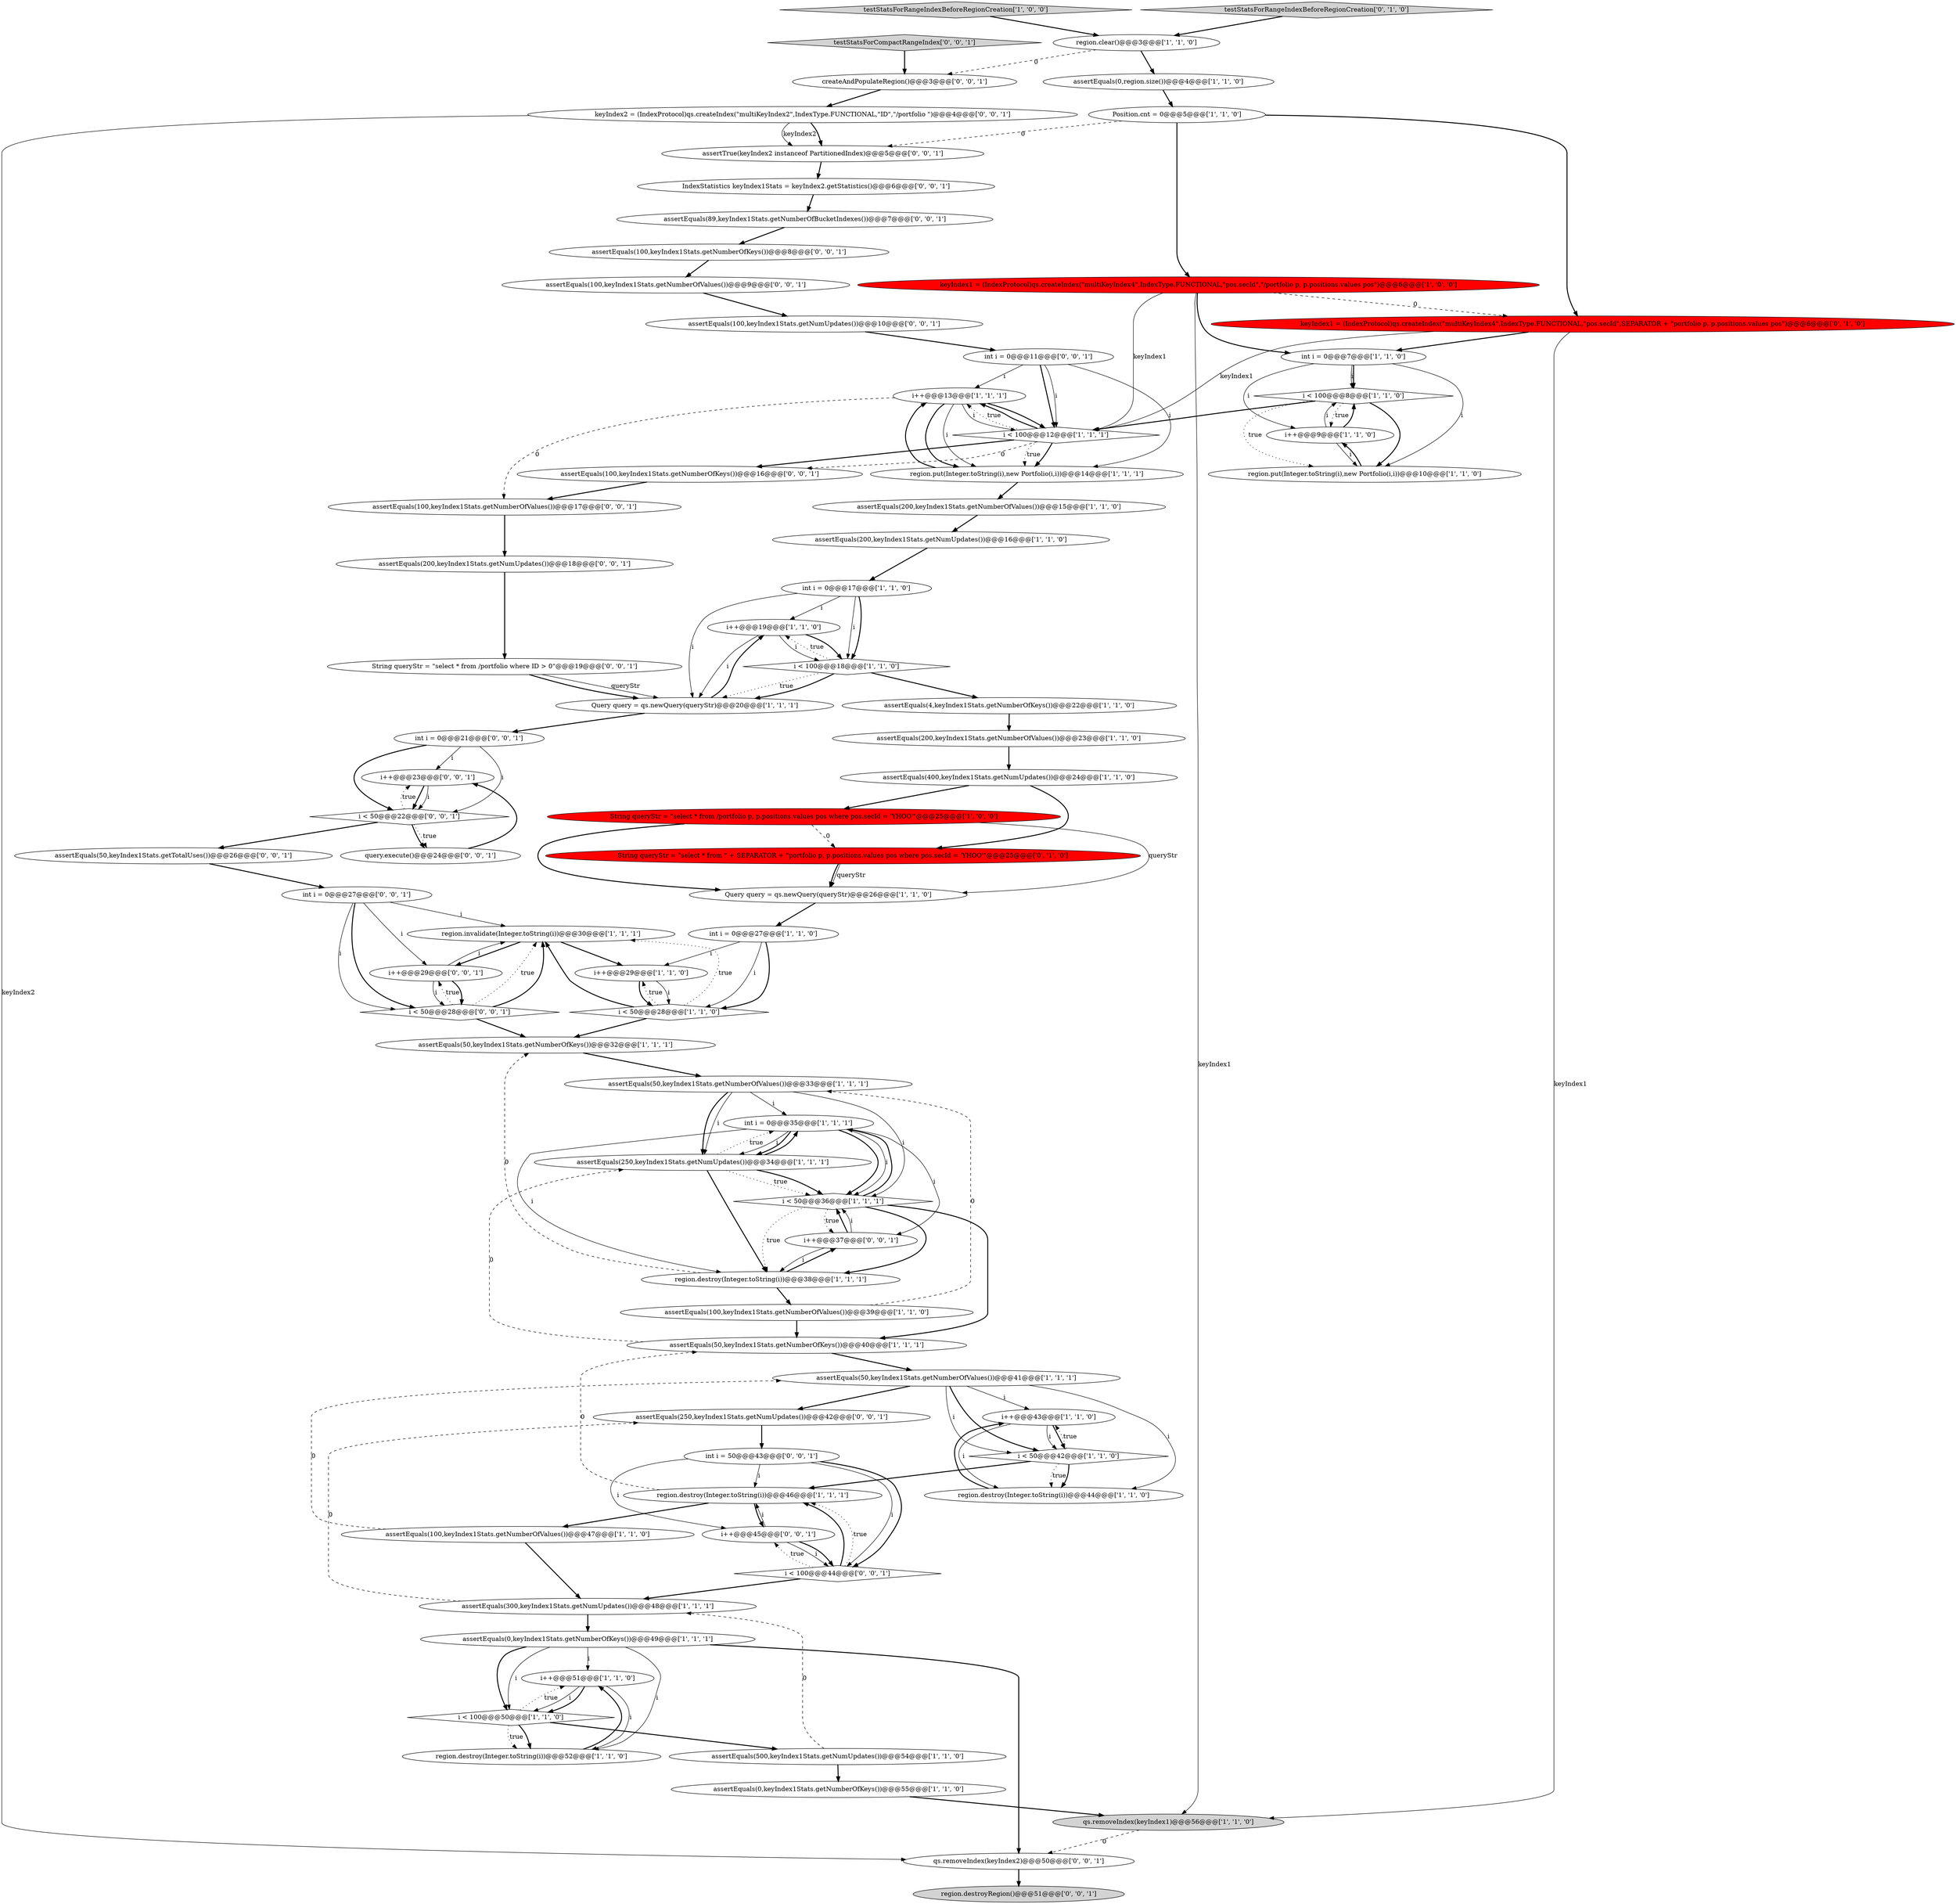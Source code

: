 digraph {
56 [style = filled, label = "assertTrue(keyIndex2 instanceof PartitionedIndex)@@@5@@@['0', '0', '1']", fillcolor = white, shape = ellipse image = "AAA0AAABBB3BBB"];
29 [style = filled, label = "Position.cnt = 0@@@5@@@['1', '1', '0']", fillcolor = white, shape = ellipse image = "AAA0AAABBB1BBB"];
8 [style = filled, label = "i++@@@13@@@['1', '1', '1']", fillcolor = white, shape = ellipse image = "AAA0AAABBB1BBB"];
68 [style = filled, label = "query.execute()@@@24@@@['0', '0', '1']", fillcolor = white, shape = ellipse image = "AAA0AAABBB3BBB"];
19 [style = filled, label = "int i = 0@@@35@@@['1', '1', '1']", fillcolor = white, shape = ellipse image = "AAA0AAABBB1BBB"];
67 [style = filled, label = "assertEquals(250,keyIndex1Stats.getNumUpdates())@@@42@@@['0', '0', '1']", fillcolor = white, shape = ellipse image = "AAA0AAABBB3BBB"];
48 [style = filled, label = "assertEquals(100,keyIndex1Stats.getNumberOfValues())@@@39@@@['1', '1', '0']", fillcolor = white, shape = ellipse image = "AAA0AAABBB1BBB"];
24 [style = filled, label = "int i = 0@@@27@@@['1', '1', '0']", fillcolor = white, shape = ellipse image = "AAA0AAABBB1BBB"];
35 [style = filled, label = "assertEquals(0,keyIndex1Stats.getNumberOfKeys())@@@49@@@['1', '1', '1']", fillcolor = white, shape = ellipse image = "AAA0AAABBB1BBB"];
31 [style = filled, label = "assertEquals(250,keyIndex1Stats.getNumUpdates())@@@34@@@['1', '1', '1']", fillcolor = white, shape = ellipse image = "AAA0AAABBB1BBB"];
40 [style = filled, label = "i++@@@19@@@['1', '1', '0']", fillcolor = white, shape = ellipse image = "AAA0AAABBB1BBB"];
44 [style = filled, label = "region.invalidate(Integer.toString(i))@@@30@@@['1', '1', '1']", fillcolor = white, shape = ellipse image = "AAA0AAABBB1BBB"];
76 [style = filled, label = "i < 50@@@28@@@['0', '0', '1']", fillcolor = white, shape = diamond image = "AAA0AAABBB3BBB"];
41 [style = filled, label = "assertEquals(50,keyIndex1Stats.getNumberOfValues())@@@41@@@['1', '1', '1']", fillcolor = white, shape = ellipse image = "AAA0AAABBB1BBB"];
46 [style = filled, label = "assertEquals(500,keyIndex1Stats.getNumUpdates())@@@54@@@['1', '1', '0']", fillcolor = white, shape = ellipse image = "AAA0AAABBB1BBB"];
80 [style = filled, label = "createAndPopulateRegion()@@@3@@@['0', '0', '1']", fillcolor = white, shape = ellipse image = "AAA0AAABBB3BBB"];
12 [style = filled, label = "i < 100@@@8@@@['1', '1', '0']", fillcolor = white, shape = diamond image = "AAA0AAABBB1BBB"];
75 [style = filled, label = "int i = 0@@@27@@@['0', '0', '1']", fillcolor = white, shape = ellipse image = "AAA0AAABBB3BBB"];
26 [style = filled, label = "assertEquals(100,keyIndex1Stats.getNumberOfValues())@@@47@@@['1', '1', '0']", fillcolor = white, shape = ellipse image = "AAA0AAABBB1BBB"];
30 [style = filled, label = "qs.removeIndex(keyIndex1)@@@56@@@['1', '1', '0']", fillcolor = lightgray, shape = ellipse image = "AAA0AAABBB1BBB"];
51 [style = filled, label = "keyIndex1 = (IndexProtocol)qs.createIndex(\"multiKeyIndex4\",IndexType.FUNCTIONAL,\"pos.secId\",SEPARATOR + \"portfolio p, p.positions.values pos\")@@@6@@@['0', '1', '0']", fillcolor = red, shape = ellipse image = "AAA1AAABBB2BBB"];
55 [style = filled, label = "i++@@@23@@@['0', '0', '1']", fillcolor = white, shape = ellipse image = "AAA0AAABBB3BBB"];
70 [style = filled, label = "assertEquals(100,keyIndex1Stats.getNumUpdates())@@@10@@@['0', '0', '1']", fillcolor = white, shape = ellipse image = "AAA0AAABBB3BBB"];
34 [style = filled, label = "String queryStr = \"select * from /portfolio p, p.positions.values pos where pos.secId = 'YHOO'\"@@@25@@@['1', '0', '0']", fillcolor = red, shape = ellipse image = "AAA1AAABBB1BBB"];
37 [style = filled, label = "assertEquals(400,keyIndex1Stats.getNumUpdates())@@@24@@@['1', '1', '0']", fillcolor = white, shape = ellipse image = "AAA0AAABBB1BBB"];
66 [style = filled, label = "assertEquals(100,keyIndex1Stats.getNumberOfKeys())@@@16@@@['0', '0', '1']", fillcolor = white, shape = ellipse image = "AAA0AAABBB3BBB"];
50 [style = filled, label = "String queryStr = \"select * from \" + SEPARATOR + \"portfolio p, p.positions.values pos where pos.secId = 'YHOO'\"@@@25@@@['0', '1', '0']", fillcolor = red, shape = ellipse image = "AAA1AAABBB2BBB"];
16 [style = filled, label = "region.destroy(Integer.toString(i))@@@46@@@['1', '1', '1']", fillcolor = white, shape = ellipse image = "AAA0AAABBB1BBB"];
45 [style = filled, label = "region.destroy(Integer.toString(i))@@@38@@@['1', '1', '1']", fillcolor = white, shape = ellipse image = "AAA0AAABBB1BBB"];
73 [style = filled, label = "testStatsForCompactRangeIndex['0', '0', '1']", fillcolor = lightgray, shape = diamond image = "AAA0AAABBB3BBB"];
15 [style = filled, label = "keyIndex1 = (IndexProtocol)qs.createIndex(\"multiKeyIndex4\",IndexType.FUNCTIONAL,\"pos.secId\",\"/portfolio p, p.positions.values pos\")@@@6@@@['1', '0', '0']", fillcolor = red, shape = ellipse image = "AAA1AAABBB1BBB"];
64 [style = filled, label = "keyIndex2 = (IndexProtocol)qs.createIndex(\"multiKeyIndex2\",IndexType.FUNCTIONAL,\"ID\",\"/portfolio \")@@@4@@@['0', '0', '1']", fillcolor = white, shape = ellipse image = "AAA0AAABBB3BBB"];
71 [style = filled, label = "i++@@@29@@@['0', '0', '1']", fillcolor = white, shape = ellipse image = "AAA0AAABBB3BBB"];
28 [style = filled, label = "assertEquals(200,keyIndex1Stats.getNumUpdates())@@@16@@@['1', '1', '0']", fillcolor = white, shape = ellipse image = "AAA0AAABBB1BBB"];
42 [style = filled, label = "i++@@@43@@@['1', '1', '0']", fillcolor = white, shape = ellipse image = "AAA0AAABBB1BBB"];
39 [style = filled, label = "i++@@@51@@@['1', '1', '0']", fillcolor = white, shape = ellipse image = "AAA0AAABBB1BBB"];
52 [style = filled, label = "assertEquals(50,keyIndex1Stats.getTotalUses())@@@26@@@['0', '0', '1']", fillcolor = white, shape = ellipse image = "AAA0AAABBB3BBB"];
32 [style = filled, label = "i++@@@9@@@['1', '1', '0']", fillcolor = white, shape = ellipse image = "AAA0AAABBB1BBB"];
21 [style = filled, label = "assertEquals(50,keyIndex1Stats.getNumberOfKeys())@@@40@@@['1', '1', '1']", fillcolor = white, shape = ellipse image = "AAA0AAABBB1BBB"];
14 [style = filled, label = "assertEquals(0,region.size())@@@4@@@['1', '1', '0']", fillcolor = white, shape = ellipse image = "AAA0AAABBB1BBB"];
33 [style = filled, label = "i < 50@@@28@@@['1', '1', '0']", fillcolor = white, shape = diamond image = "AAA0AAABBB1BBB"];
53 [style = filled, label = "int i = 50@@@43@@@['0', '0', '1']", fillcolor = white, shape = ellipse image = "AAA0AAABBB3BBB"];
25 [style = filled, label = "region.destroy(Integer.toString(i))@@@44@@@['1', '1', '0']", fillcolor = white, shape = ellipse image = "AAA0AAABBB1BBB"];
38 [style = filled, label = "int i = 0@@@17@@@['1', '1', '0']", fillcolor = white, shape = ellipse image = "AAA0AAABBB1BBB"];
54 [style = filled, label = "int i = 0@@@11@@@['0', '0', '1']", fillcolor = white, shape = ellipse image = "AAA0AAABBB3BBB"];
22 [style = filled, label = "i++@@@29@@@['1', '1', '0']", fillcolor = white, shape = ellipse image = "AAA0AAABBB1BBB"];
4 [style = filled, label = "region.clear()@@@3@@@['1', '1', '0']", fillcolor = white, shape = ellipse image = "AAA0AAABBB1BBB"];
6 [style = filled, label = "assertEquals(50,keyIndex1Stats.getNumberOfValues())@@@33@@@['1', '1', '1']", fillcolor = white, shape = ellipse image = "AAA0AAABBB1BBB"];
23 [style = filled, label = "i < 100@@@18@@@['1', '1', '0']", fillcolor = white, shape = diamond image = "AAA0AAABBB1BBB"];
57 [style = filled, label = "i < 100@@@44@@@['0', '0', '1']", fillcolor = white, shape = diamond image = "AAA0AAABBB3BBB"];
18 [style = filled, label = "int i = 0@@@7@@@['1', '1', '0']", fillcolor = white, shape = ellipse image = "AAA0AAABBB1BBB"];
5 [style = filled, label = "region.put(Integer.toString(i),new Portfolio(i,i))@@@14@@@['1', '1', '1']", fillcolor = white, shape = ellipse image = "AAA0AAABBB1BBB"];
2 [style = filled, label = "region.destroy(Integer.toString(i))@@@52@@@['1', '1', '0']", fillcolor = white, shape = ellipse image = "AAA0AAABBB1BBB"];
59 [style = filled, label = "assertEquals(100,keyIndex1Stats.getNumberOfKeys())@@@8@@@['0', '0', '1']", fillcolor = white, shape = ellipse image = "AAA0AAABBB3BBB"];
17 [style = filled, label = "Query query = qs.newQuery(queryStr)@@@26@@@['1', '1', '0']", fillcolor = white, shape = ellipse image = "AAA0AAABBB1BBB"];
61 [style = filled, label = "assertEquals(100,keyIndex1Stats.getNumberOfValues())@@@9@@@['0', '0', '1']", fillcolor = white, shape = ellipse image = "AAA0AAABBB3BBB"];
62 [style = filled, label = "int i = 0@@@21@@@['0', '0', '1']", fillcolor = white, shape = ellipse image = "AAA0AAABBB3BBB"];
60 [style = filled, label = "i++@@@37@@@['0', '0', '1']", fillcolor = white, shape = ellipse image = "AAA0AAABBB3BBB"];
69 [style = filled, label = "IndexStatistics keyIndex1Stats = keyIndex2.getStatistics()@@@6@@@['0', '0', '1']", fillcolor = white, shape = ellipse image = "AAA0AAABBB3BBB"];
74 [style = filled, label = "i < 50@@@22@@@['0', '0', '1']", fillcolor = white, shape = diamond image = "AAA0AAABBB3BBB"];
13 [style = filled, label = "assertEquals(4,keyIndex1Stats.getNumberOfKeys())@@@22@@@['1', '1', '0']", fillcolor = white, shape = ellipse image = "AAA0AAABBB1BBB"];
27 [style = filled, label = "i < 100@@@12@@@['1', '1', '1']", fillcolor = white, shape = diamond image = "AAA0AAABBB1BBB"];
20 [style = filled, label = "region.put(Integer.toString(i),new Portfolio(i,i))@@@10@@@['1', '1', '0']", fillcolor = white, shape = ellipse image = "AAA0AAABBB1BBB"];
9 [style = filled, label = "i < 50@@@36@@@['1', '1', '1']", fillcolor = white, shape = diamond image = "AAA0AAABBB1BBB"];
3 [style = filled, label = "i < 50@@@42@@@['1', '1', '0']", fillcolor = white, shape = diamond image = "AAA0AAABBB1BBB"];
1 [style = filled, label = "assertEquals(50,keyIndex1Stats.getNumberOfKeys())@@@32@@@['1', '1', '1']", fillcolor = white, shape = ellipse image = "AAA0AAABBB1BBB"];
72 [style = filled, label = "i++@@@45@@@['0', '0', '1']", fillcolor = white, shape = ellipse image = "AAA0AAABBB3BBB"];
7 [style = filled, label = "assertEquals(0,keyIndex1Stats.getNumberOfKeys())@@@55@@@['1', '1', '0']", fillcolor = white, shape = ellipse image = "AAA0AAABBB1BBB"];
63 [style = filled, label = "qs.removeIndex(keyIndex2)@@@50@@@['0', '0', '1']", fillcolor = white, shape = ellipse image = "AAA0AAABBB3BBB"];
11 [style = filled, label = "testStatsForRangeIndexBeforeRegionCreation['1', '0', '0']", fillcolor = lightgray, shape = diamond image = "AAA0AAABBB1BBB"];
65 [style = filled, label = "assertEquals(100,keyIndex1Stats.getNumberOfValues())@@@17@@@['0', '0', '1']", fillcolor = white, shape = ellipse image = "AAA0AAABBB3BBB"];
78 [style = filled, label = "region.destroyRegion()@@@51@@@['0', '0', '1']", fillcolor = lightgray, shape = ellipse image = "AAA0AAABBB3BBB"];
10 [style = filled, label = "i < 100@@@50@@@['1', '1', '0']", fillcolor = white, shape = diamond image = "AAA0AAABBB1BBB"];
43 [style = filled, label = "assertEquals(200,keyIndex1Stats.getNumberOfValues())@@@23@@@['1', '1', '0']", fillcolor = white, shape = ellipse image = "AAA0AAABBB1BBB"];
47 [style = filled, label = "assertEquals(200,keyIndex1Stats.getNumberOfValues())@@@15@@@['1', '1', '0']", fillcolor = white, shape = ellipse image = "AAA0AAABBB1BBB"];
77 [style = filled, label = "assertEquals(200,keyIndex1Stats.getNumUpdates())@@@18@@@['0', '0', '1']", fillcolor = white, shape = ellipse image = "AAA0AAABBB3BBB"];
0 [style = filled, label = "assertEquals(300,keyIndex1Stats.getNumUpdates())@@@48@@@['1', '1', '1']", fillcolor = white, shape = ellipse image = "AAA0AAABBB1BBB"];
36 [style = filled, label = "Query query = qs.newQuery(queryStr)@@@20@@@['1', '1', '1']", fillcolor = white, shape = ellipse image = "AAA0AAABBB1BBB"];
49 [style = filled, label = "testStatsForRangeIndexBeforeRegionCreation['0', '1', '0']", fillcolor = lightgray, shape = diamond image = "AAA0AAABBB2BBB"];
58 [style = filled, label = "assertEquals(89,keyIndex1Stats.getNumberOfBucketIndexes())@@@7@@@['0', '0', '1']", fillcolor = white, shape = ellipse image = "AAA0AAABBB3BBB"];
79 [style = filled, label = "String queryStr = \"select * from /portfolio where ID > 0\"@@@19@@@['0', '0', '1']", fillcolor = white, shape = ellipse image = "AAA0AAABBB3BBB"];
44->71 [style = bold, label=""];
35->2 [style = solid, label="i"];
29->15 [style = bold, label=""];
60->9 [style = bold, label=""];
6->9 [style = solid, label="i"];
48->6 [style = dashed, label="0"];
54->27 [style = bold, label=""];
7->30 [style = bold, label=""];
42->3 [style = solid, label="i"];
72->57 [style = bold, label=""];
31->9 [style = bold, label=""];
32->12 [style = bold, label=""];
54->5 [style = solid, label="i"];
15->51 [style = dashed, label="0"];
28->38 [style = bold, label=""];
54->27 [style = solid, label="i"];
3->16 [style = bold, label=""];
79->36 [style = solid, label="queryStr"];
45->48 [style = bold, label=""];
3->25 [style = dotted, label="true"];
24->22 [style = solid, label="i"];
59->61 [style = bold, label=""];
40->23 [style = bold, label=""];
16->72 [style = bold, label=""];
34->17 [style = solid, label="queryStr"];
55->74 [style = bold, label=""];
71->76 [style = solid, label="i"];
73->80 [style = bold, label=""];
12->20 [style = dotted, label="true"];
69->58 [style = bold, label=""];
19->9 [style = bold, label=""];
38->36 [style = solid, label="i"];
23->13 [style = bold, label=""];
29->56 [style = dashed, label="0"];
34->17 [style = bold, label=""];
41->67 [style = bold, label=""];
46->7 [style = bold, label=""];
57->16 [style = bold, label=""];
38->23 [style = solid, label="i"];
48->21 [style = bold, label=""];
9->21 [style = bold, label=""];
64->63 [style = solid, label="keyIndex2"];
42->3 [style = bold, label=""];
51->27 [style = solid, label="keyIndex1"];
35->39 [style = solid, label="i"];
58->59 [style = bold, label=""];
23->36 [style = bold, label=""];
35->10 [style = bold, label=""];
49->4 [style = bold, label=""];
27->5 [style = bold, label=""];
31->9 [style = dotted, label="true"];
33->44 [style = bold, label=""];
8->27 [style = bold, label=""];
41->25 [style = solid, label="i"];
29->51 [style = bold, label=""];
30->63 [style = dashed, label="0"];
60->9 [style = solid, label="i"];
31->19 [style = dotted, label="true"];
3->42 [style = dotted, label="true"];
32->12 [style = solid, label="i"];
53->57 [style = solid, label="i"];
46->0 [style = dashed, label="0"];
57->72 [style = dotted, label="true"];
22->33 [style = bold, label=""];
63->78 [style = bold, label=""];
6->19 [style = solid, label="i"];
76->44 [style = dotted, label="true"];
47->28 [style = bold, label=""];
33->44 [style = dotted, label="true"];
21->41 [style = bold, label=""];
18->12 [style = bold, label=""];
16->26 [style = bold, label=""];
10->39 [style = dotted, label="true"];
8->27 [style = solid, label="i"];
57->0 [style = bold, label=""];
75->76 [style = solid, label="i"];
27->8 [style = dotted, label="true"];
41->3 [style = solid, label="i"];
67->53 [style = bold, label=""];
16->21 [style = dashed, label="0"];
56->69 [style = bold, label=""];
6->31 [style = solid, label="i"];
23->40 [style = dotted, label="true"];
2->39 [style = bold, label=""];
36->62 [style = bold, label=""];
26->0 [style = bold, label=""];
76->71 [style = dotted, label="true"];
70->54 [style = bold, label=""];
12->32 [style = dotted, label="true"];
13->43 [style = bold, label=""];
35->10 [style = solid, label="i"];
51->18 [style = bold, label=""];
9->60 [style = dotted, label="true"];
10->2 [style = bold, label=""];
44->22 [style = bold, label=""];
42->25 [style = solid, label="i"];
61->70 [style = bold, label=""];
45->60 [style = bold, label=""];
19->60 [style = solid, label="i"];
64->56 [style = solid, label="keyIndex2"];
19->45 [style = solid, label="i"];
27->8 [style = bold, label=""];
19->9 [style = solid, label="i"];
4->80 [style = dashed, label="0"];
75->44 [style = solid, label="i"];
80->64 [style = bold, label=""];
15->27 [style = solid, label="keyIndex1"];
22->33 [style = solid, label="i"];
66->65 [style = bold, label=""];
41->42 [style = solid, label="i"];
4->14 [style = bold, label=""];
36->40 [style = bold, label=""];
72->57 [style = solid, label="i"];
34->50 [style = dashed, label="0"];
62->74 [style = solid, label="i"];
18->32 [style = solid, label="i"];
50->17 [style = bold, label=""];
11->4 [style = bold, label=""];
12->20 [style = bold, label=""];
50->17 [style = solid, label="queryStr"];
65->77 [style = bold, label=""];
18->20 [style = solid, label="i"];
45->1 [style = dashed, label="0"];
39->2 [style = solid, label="i"];
26->41 [style = dashed, label="0"];
75->71 [style = solid, label="i"];
71->76 [style = bold, label=""];
21->31 [style = dashed, label="0"];
24->33 [style = bold, label=""];
1->6 [style = bold, label=""];
32->20 [style = solid, label="i"];
10->2 [style = dotted, label="true"];
9->45 [style = dotted, label="true"];
0->67 [style = dashed, label="0"];
19->31 [style = solid, label="i"];
74->68 [style = bold, label=""];
54->8 [style = solid, label="i"];
14->29 [style = bold, label=""];
35->63 [style = bold, label=""];
9->19 [style = bold, label=""];
25->42 [style = bold, label=""];
23->36 [style = dotted, label="true"];
24->33 [style = solid, label="i"];
62->55 [style = solid, label="i"];
72->16 [style = solid, label="i"];
75->76 [style = bold, label=""];
12->27 [style = bold, label=""];
31->19 [style = bold, label=""];
8->65 [style = dashed, label="0"];
5->8 [style = bold, label=""];
18->12 [style = solid, label="i"];
27->5 [style = dotted, label="true"];
53->72 [style = solid, label="i"];
76->1 [style = bold, label=""];
60->45 [style = solid, label="i"];
74->52 [style = bold, label=""];
19->31 [style = bold, label=""];
3->25 [style = bold, label=""];
39->10 [style = solid, label="i"];
53->57 [style = bold, label=""];
41->3 [style = bold, label=""];
52->75 [style = bold, label=""];
10->46 [style = bold, label=""];
74->68 [style = dotted, label="true"];
20->32 [style = bold, label=""];
38->23 [style = bold, label=""];
33->1 [style = bold, label=""];
43->37 [style = bold, label=""];
38->40 [style = solid, label="i"];
74->55 [style = dotted, label="true"];
15->18 [style = bold, label=""];
53->16 [style = solid, label="i"];
40->23 [style = solid, label="i"];
77->79 [style = bold, label=""];
5->47 [style = bold, label=""];
27->66 [style = dashed, label="0"];
76->44 [style = bold, label=""];
17->24 [style = bold, label=""];
64->56 [style = bold, label=""];
57->16 [style = dotted, label="true"];
6->31 [style = bold, label=""];
8->5 [style = bold, label=""];
79->36 [style = bold, label=""];
8->5 [style = solid, label="i"];
9->45 [style = bold, label=""];
37->34 [style = bold, label=""];
15->30 [style = solid, label="keyIndex1"];
55->74 [style = solid, label="i"];
68->55 [style = bold, label=""];
39->10 [style = bold, label=""];
62->74 [style = bold, label=""];
0->35 [style = bold, label=""];
40->36 [style = solid, label="i"];
27->66 [style = bold, label=""];
33->22 [style = dotted, label="true"];
31->45 [style = bold, label=""];
71->44 [style = solid, label="i"];
37->50 [style = bold, label=""];
51->30 [style = solid, label="keyIndex1"];
}
